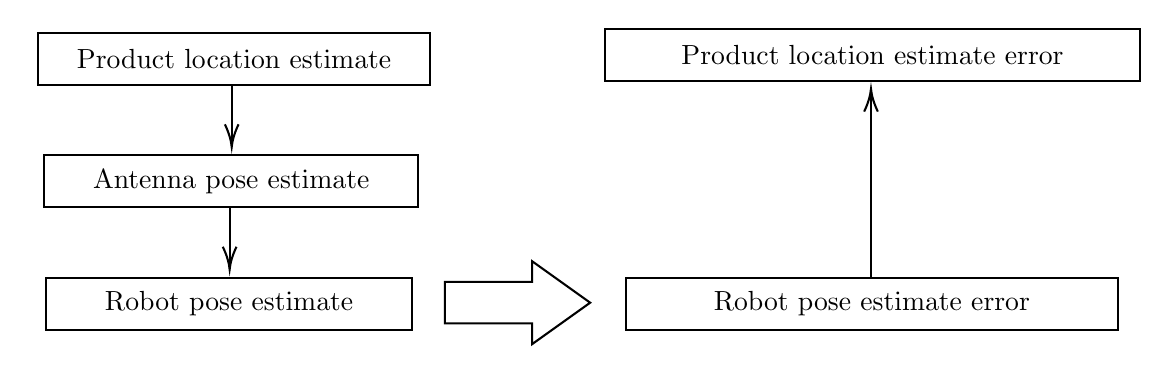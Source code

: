 

\tikzset{every picture/.style={line width=0.75pt}} %set default line width to 0.75pt

\begin{tikzpicture}[x=0.75pt,y=0.75pt,yscale=-1,xscale=1]
%uncomment if require: \path (0,300); %set diagram left start at 0, and has height of 300
\path(100,100);

%Straight Lines [id:da535044070379217]
\draw    (154.3,52) -- (154.3,80) ;
\draw [shift={(154.3,82)}, rotate = 270] [color={rgb, 255:red, 0; green, 0; blue, 0 }  ][line width=0.75]    (10.93,-3.29) .. controls (6.95,-1.4) and (3.31,-0.3) .. (0,0) .. controls (3.31,0.3) and (6.95,1.4) .. (10.93,3.29)   ;
%Straight Lines [id:da03696969507445824]
\draw    (153.3,111) -- (153.3,139) ;
\draw [shift={(153.3,141)}, rotate = 270] [color={rgb, 255:red, 0; green, 0; blue, 0 }  ][line width=0.75]    (10.93,-3.29) .. controls (6.95,-1.4) and (3.31,-0.3) .. (0,0) .. controls (3.31,0.3) and (6.95,1.4) .. (10.93,3.29)   ;
%Straight Lines [id:da46122910611053514]
\draw    (462.3,56) -- (462.3,145) ;
\draw [shift={(462.3,54)}, rotate = 90] [color={rgb, 255:red, 0; green, 0; blue, 0 }  ][line width=0.75]    (10.93,-3.29) .. controls (6.95,-1.4) and (3.31,-0.3) .. (0,0) .. controls (3.31,0.3) and (6.95,1.4) .. (10.93,3.29)   ;
%Right Arrow [id:dp5085649971129671]
\draw   (257,147) -- (299,147) -- (299,137) -- (327,157) -- (299,177) -- (299,167) -- (257,167) -- cycle ;

% Text Node
\draw    (60.94,27) -- (249.94,27) -- (249.94,52) -- (60.94,52) -- cycle  ;
\draw (155.44,39.5) node   [align=left] {Product location estimate};
% Text Node
\draw    (64.05,86) -- (244.05,86) -- (244.05,111) -- (64.05,111) -- cycle  ;
\draw (154.05,98.5) node   [align=left] {Antenna pose estimate};
% Text Node
\draw    (65.04,145) -- (241.04,145) -- (241.04,170) -- (65.04,170) -- cycle  ;
\draw (153.04,157.5) node   [align=left] {Robot pose estimate};
% Text Node
\draw    (344.21,145) -- (581.21,145) -- (581.21,170) -- (344.21,170) -- cycle  ;
\draw (462.71,157.5) node   [align=left] {Robot pose estimate error};
% Text Node
\draw    (334.03,25) -- (592.03,25) -- (592.03,50) -- (334.03,50) -- cycle  ;
\draw (463.03,37.5) node   [align=left] {Product location estimate error};


\end{tikzpicture}

